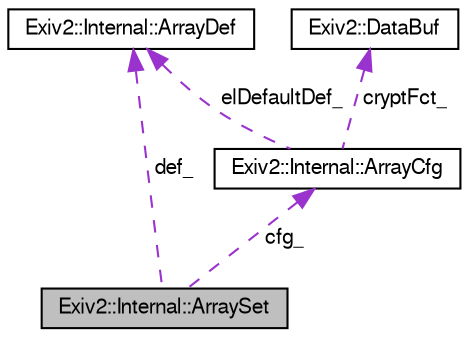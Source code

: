 digraph "Exiv2::Internal::ArraySet"
{
  edge [fontname="FreeSans",fontsize="10",labelfontname="FreeSans",labelfontsize="10"];
  node [fontname="FreeSans",fontsize="10",shape=record];
  Node1 [label="Exiv2::Internal::ArraySet",height=0.2,width=0.4,color="black", fillcolor="grey75", style="filled" fontcolor="black"];
  Node2 -> Node1 [dir="back",color="darkorchid3",fontsize="10",style="dashed",label=" def_" ,fontname="FreeSans"];
  Node2 [label="Exiv2::Internal::ArrayDef",height=0.2,width=0.4,color="black", fillcolor="white", style="filled",URL="$structExiv2_1_1Internal_1_1ArrayDef.html",tooltip="Defines one tag in a binary array. "];
  Node3 -> Node1 [dir="back",color="darkorchid3",fontsize="10",style="dashed",label=" cfg_" ,fontname="FreeSans"];
  Node3 [label="Exiv2::Internal::ArrayCfg",height=0.2,width=0.4,color="black", fillcolor="white", style="filled",URL="$structExiv2_1_1Internal_1_1ArrayCfg.html",tooltip="Additional configuration for a binary array. "];
  Node2 -> Node3 [dir="back",color="darkorchid3",fontsize="10",style="dashed",label=" elDefaultDef_" ,fontname="FreeSans"];
  Node4 -> Node3 [dir="back",color="darkorchid3",fontsize="10",style="dashed",label=" cryptFct_" ,fontname="FreeSans"];
  Node4 [label="Exiv2::DataBuf",height=0.2,width=0.4,color="black", fillcolor="white", style="filled",URL="$classExiv2_1_1DataBuf.html",tooltip="Utility class containing a character array. All it does is to take care of memory allocation and dele..."];
}
